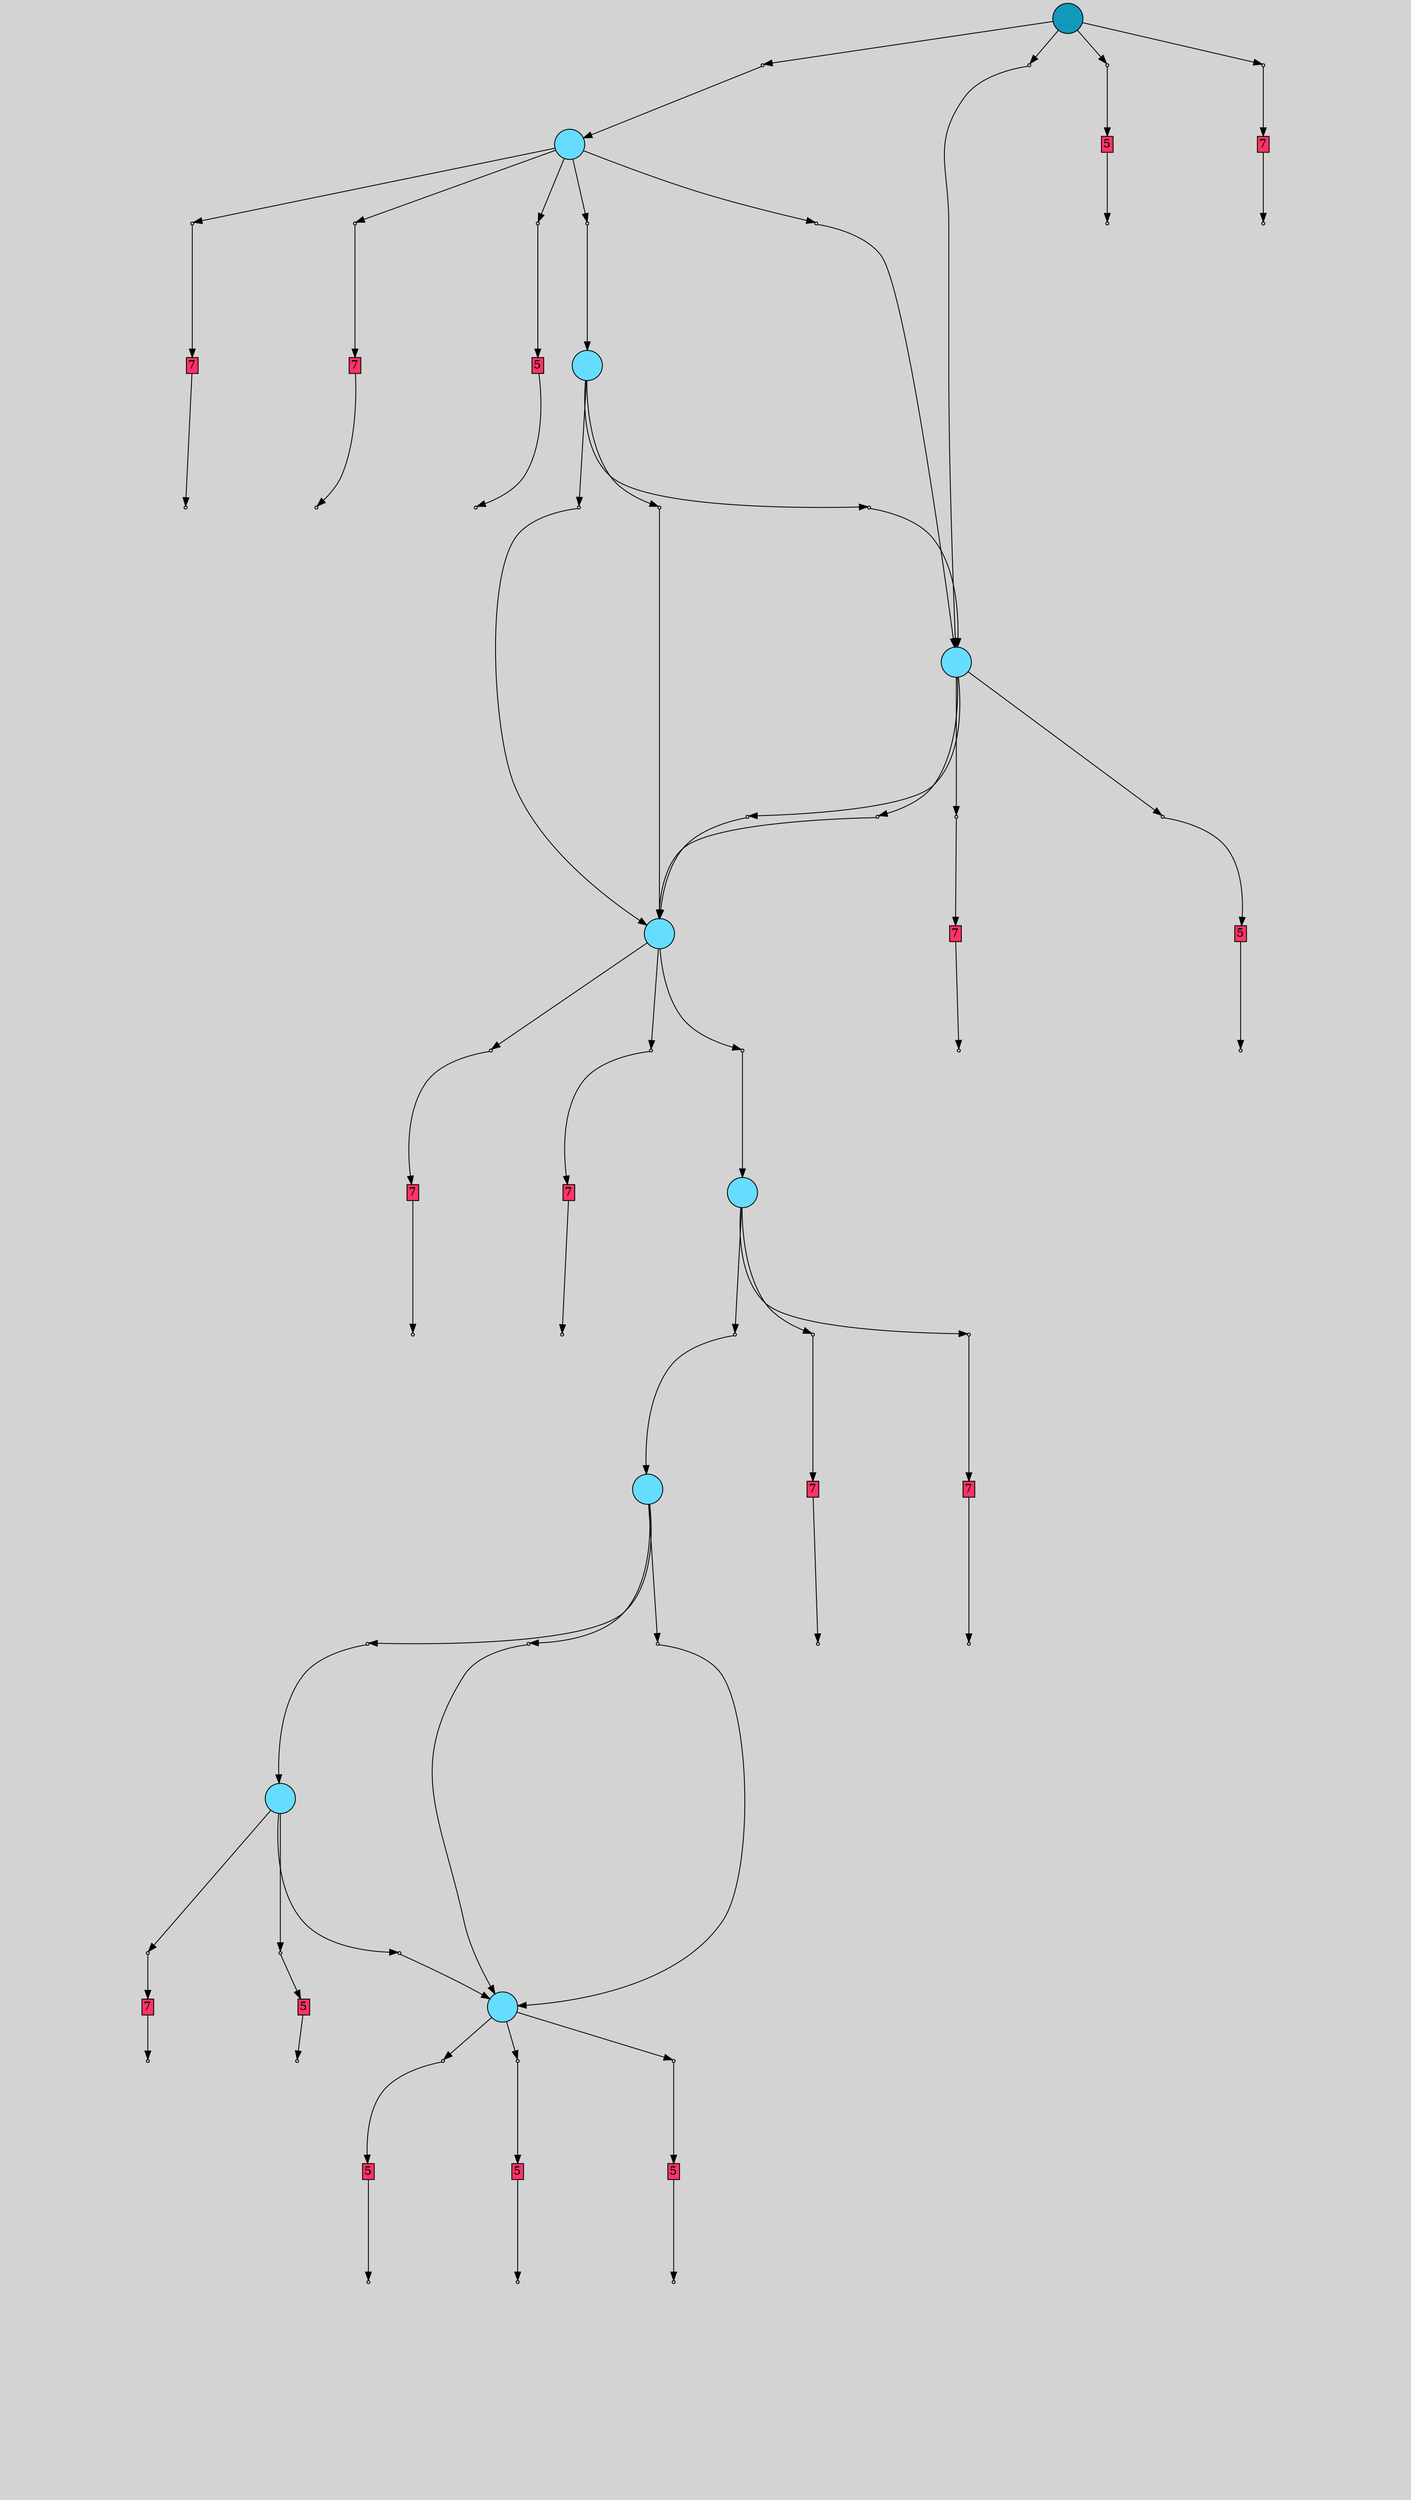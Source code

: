 // File exported with GEGELATI v1.4.0
// On the 2025-07-15 13:47:20
// With the File::TPGGraphDotExporter
digraph{
	graph[pad = "0.212, 0.055" bgcolor = lightgray]
	node[shape=circle style = filled label = ""]
		T1163339 [fillcolor="#1199bb"]
		T1138639 [fillcolor="#66ddff"]
		A1163260 [fillcolor="#ff3366" shape=box margin=0.03 width=0 height=0 label="5"]
		T1007313 [fillcolor="#66ddff"]
		A1163340 [fillcolor="#ff3366" shape=box margin=0.03 width=0 height=0 label="7"]
		A1138839 [fillcolor="#ff3366" shape=box margin=0.03 width=0 height=0 label="5"]
		A1138840 [fillcolor="#ff3366" shape=box margin=0.03 width=0 height=0 label="7"]
		T1077557 [fillcolor="#66ddff"]
		A1138841 [fillcolor="#ff3366" shape=box margin=0.03 width=0 height=0 label="7"]
		T471345 [fillcolor="#66ddff"]
		A1007523 [fillcolor="#ff3366" shape=box margin=0.03 width=0 height=0 label="7"]
		A1007524 [fillcolor="#ff3366" shape=box margin=0.03 width=0 height=0 label="5"]
		A470709 [fillcolor="#ff3366" shape=box margin=0.03 width=0 height=0 label="7"]
		T470171 [fillcolor="#66ddff"]
		A471511 [fillcolor="#ff3366" shape=box margin=0.03 width=0 height=0 label="7"]
		A470338 [fillcolor="#ff3366" shape=box margin=0.03 width=0 height=0 label="7"]
		T412775 [fillcolor="#66ddff"]
		A470339 [fillcolor="#ff3366" shape=box margin=0.03 width=0 height=0 label="7"]
		T204375 [fillcolor="#66ddff"]
		T311262 [fillcolor="#66ddff"]
		A15208 [fillcolor="#ff3366" shape=box margin=0.03 width=0 height=0 label="5"]
		A139556 [fillcolor="#ff3366" shape=box margin=0.03 width=0 height=0 label="5"]
		A146470 [fillcolor="#ff3366" shape=box margin=0.03 width=0 height=0 label="5"]
		A309446 [fillcolor="#ff3366" shape=box margin=0.03 width=0 height=0 label="7"]
		A311428 [fillcolor="#ff3366" shape=box margin=0.03 width=0 height=0 label="5"]
		P4931442 [fillcolor="#cccccc" shape=point label="0"] //
		I4931442 [shape=box style=invis label="16|5&0|5#1|2&#92;n16|0&0|20#1|10&#92;n"] //0.098748|0.165603|-0.271690|0.602942|
		P4931442 -> I4931442[style=invis]
		T1163339 -> P4931442 -> T1138639
		P4931443 [fillcolor="#cccccc" shape=point label="0"] //
		I4931443 [shape=box style=invis label="19|0&1|16#0|15&#92;n5|0&0|15#1|17&#92;n13|7&1|13#0|0&#92;n9|11&0|7#1|8&#92;n1|0&0|26#1|23&#92;n"] //-0.190346|0.728601|-0.553394|-0.522872|-0.162743|-0.068462|-0.039735|0.265577|0.898294|0.111343|
		P4931443 -> I4931443[style=invis]
		A1163260 [fillcolor="#ff3366" shape=box margin=0.03 width=0 height=0 label="5"]
		T1163339 -> P4931443 -> A1163260
		P4931444 [fillcolor="#cccccc" shape=point label="0"] //
		I4931444 [shape=box style=invis label="10|13&1|9#1|6&#92;n11|5&1|11#0|13&#92;n14|5&0|20#1|3&#92;n16|5&0|5#1|18&#92;n16|0&0|20#1|10&#92;n"] //-0.763563|0.369499|0.033681|0.201614|-0.070414|0.949955|0.098748|0.165603|-0.271690|0.602942|
		P4931444 -> I4931444[style=invis]
		T1163339 -> P4931444 -> T1007313
		P4931445 [fillcolor="#cccccc" shape=point label="0"] //
		I4931445 [shape=box style=invis label="7|3&1|16#0|13&#92;n8|1&0|18#1|4&#92;n13|2&0|12#0|16&#92;n4|2&0|17#1|6&#92;n9|5&0|2#1|5&#92;n16|5&0|5#1|2&#92;n16|0&0|20#1|10&#92;n"] //0.122715|-0.416123|0.588722|-0.495911|-0.756473|-0.665196|-0.229919|-0.708083|0.996294|0.484488|0.214927|0.165603|-0.498705|0.602942|
		P4931445 -> I4931445[style=invis]
		A1163340 [fillcolor="#ff3366" shape=box margin=0.03 width=0 height=0 label="7"]
		T1163339 -> P4931445 -> A1163340
		P4931446 [fillcolor="#cccccc" shape=point label="0"] //
		I4931446 [shape=box style=invis label="16|5&0|5#1|2&#92;n16|0&0|20#1|10&#92;n"] //0.098748|0.165603|-0.271690|0.602942|
		P4931446 -> I4931446[style=invis]
		A1138839 [fillcolor="#ff3366" shape=box margin=0.03 width=0 height=0 label="5"]
		T1138639 -> P4931446 -> A1138839
		P4931447 [fillcolor="#cccccc" shape=point label="0"] //
		I4931447 [shape=box style=invis label="16|0&1|13#0|10&#92;n"] //0.330755|-0.127837|
		P4931447 -> I4931447[style=invis]
		A1138840 [fillcolor="#ff3366" shape=box margin=0.03 width=0 height=0 label="7"]
		T1138639 -> P4931447 -> A1138840
		P4931448 [fillcolor="#cccccc" shape=point label="0"] //
		I4931448 [shape=box style=invis label="6|5&0|5#1|2&#92;n16|0&0|20#1|13&#92;n"] //0.214927|0.165603|-0.498705|0.602942|
		P4931448 -> I4931448[style=invis]
		T1138639 -> P4931448 -> T1077557
		P4931449 [fillcolor="#cccccc" shape=point label="0"] //
		I4931449 [shape=box style=invis label="19|5&0|5#1|18&#92;n16|0&0|20#1|10&#92;n"] //0.098748|0.165603|-0.271690|0.602942|
		P4931449 -> I4931449[style=invis]
		T1138639 -> P4931449 -> T1007313
		P4931450 [fillcolor="#cccccc" shape=point label="0"] //
		I4931450 [shape=box style=invis label="16|5&0|5#0|2&#92;n15|3&0|20#0|12&#92;n6|7&1|10#0|2&#92;n0|3&0|3#1|3&#92;n12|5&0|3#0|22&#92;n16|0&0|20#1|13&#92;n"] //0.070468|0.165603|-0.258208|0.423771|-0.222665|-0.968628|-0.526819|0.604127|-0.993087|-0.420585|-0.513841|0.602942|
		P4931450 -> I4931450[style=invis]
		A1138841 [fillcolor="#ff3366" shape=box margin=0.03 width=0 height=0 label="7"]
		T1138639 -> P4931450 -> A1138841
		P4931451 [fillcolor="#cccccc" shape=point label="1"] //
		I4931451 [shape=box style=invis label="19|9&0|11#0|17&#92;n2|7&0|24#1|10&#92;n9|10&0|22#1|18&#92;n9|6&1|21#0|4&#92;n3|0&0|21#1|6&#92;n8|8&1|9#1|10&#92;n12|4&0|15#1|14&#92;n7|0&0|25#0|15&#92;n12|1&1|1#0|4&#92;n1|7&1|6#1|6&#92;n5|5&1|7#0|19&#92;n12|2&1|13#0|23&#92;n2|3&0|22#0|17&#92;n13|6&1|16#0|23&#92;n"] //-0.544923|-0.106585|-0.767742|-0.012542|-0.405045|0.044938|-0.381950|-0.386725|0.931621|-0.851344|-0.686789|-0.167595|0.546691|1.024206|-0.704062|-0.597455|-0.387002|0.938177|0.406276|0.351313|-0.612675|0.345033|-0.313272|-0.935931|0.743730|0.185763|-0.224774|-0.152272|
		P4931451 -> I4931451[style=invis]
		A1163260 -> P4931451
		P4931452 [fillcolor="#cccccc" shape=point label="0"] //
		I4931452 [shape=box style=invis label="16|5&0|5#1|2&#92;n16|0&0|20#1|10&#92;n4|0&1|26#0|0&#92;n"] //0.214927|0.165603|-0.498705|0.602942|-0.063361|-0.442445|
		P4931452 -> I4931452[style=invis]
		T1007313 -> P4931452 -> T471345
		P4931453 [fillcolor="#cccccc" shape=point label="0"] //
		I4931453 [shape=box style=invis label="16|5&0|5#0|2&#92;n15|3&0|20#0|12&#92;n6|7&1|10#0|2&#92;n0|3&0|3#1|3&#92;n12|5&0|3#0|22&#92;n16|0&0|20#1|13&#92;n"] //0.070468|0.165603|-0.258208|0.423771|-0.222665|-0.968628|-0.526819|0.604127|-0.993087|-0.420585|-0.513841|0.602942|
		P4931453 -> I4931453[style=invis]
		A1007523 [fillcolor="#ff3366" shape=box margin=0.03 width=0 height=0 label="7"]
		T1007313 -> P4931453 -> A1007523
		P4931454 [fillcolor="#cccccc" shape=point label="0"] //
		I4931454 [shape=box style=invis label="7|3&1|16#0|13&#92;n8|1&0|18#1|4&#92;n13|2&0|12#0|16&#92;n4|2&0|17#1|6&#92;n9|5&0|2#1|5&#92;n16|5&0|5#1|2&#92;n16|0&0|20#1|10&#92;n"] //0.122715|-0.416123|0.588722|-0.495911|-0.756473|-0.665196|-0.229919|-0.708083|0.996294|0.484488|0.214927|0.165603|-0.498705|0.602942|
		P4931454 -> I4931454[style=invis]
		T1007313 -> P4931454 -> T471345
		P4931455 [fillcolor="#cccccc" shape=point label="0"] //
		I4931455 [shape=box style=invis label="19|3&1|16#1|17&#92;n13|6&1|9#0|18&#92;n8|11&0|6#1|20&#92;n12|0&1|13#0|11&#92;n17|7&0|0#0|6&#92;n4|3&1|0#0|22&#92;n3|8&1|12#0|3&#92;n5|1&0|23#1|23&#92;n17|9&0|16#1|13&#92;n8|11&0|9#1|8&#92;n0|5&1|12#0|11&#92;n16|5&0|5#1|20&#92;n16|0&0|20#1|22&#92;n"] //0.474835|0.708623|-0.878885|0.012154|0.522692|-0.665775|-0.769583|-0.361061|-0.865623|0.084989|-0.724380|0.393210|-0.500543|-0.287819|0.184565|-0.691016|-0.672365|0.240249|0.729000|-0.229610|-0.777463|-0.556790|0.214927|0.165603|-0.906724|0.602942|
		P4931455 -> I4931455[style=invis]
		A1007524 [fillcolor="#ff3366" shape=box margin=0.03 width=0 height=0 label="5"]
		T1007313 -> P4931455 -> A1007524
		P4931456 [fillcolor="#cccccc" shape=point label="1"] //
		I4931456 [shape=box style=invis label="5|10&1|18#1|18&#92;n14|6&1|10#0|25&#92;n13|5&1|9#1|13&#92;n15|9&0|20#1|11&#92;n19|3&0|21#0|15&#92;n19|1&1|10#1|26&#92;n17|0&0|3#1|12&#92;n17|13&1|26#1|3&#92;n16|11&0|13#0|16&#92;n14|6&0|24#0|0&#92;n11|4&0|11#1|3&#92;n3|3&1|20#1|25&#92;n18|0&1|25#0|8&#92;n16|7&0|1#1|14&#92;n0|1&1|1#1|16&#92;n3|5&0|21#1|1&#92;n4|2&1|0#1|10&#92;n"] //0.565482|-0.854649|-0.188262|0.781055|-0.401148|-0.040665|0.806107|-0.314092|0.712071|0.391806|-0.666326|-0.632479|0.416379|-0.559789|-0.789493|0.079934|1.140555|0.673208|-0.369026|-0.075628|-0.789016|-1.032344|0.328127|0.364942|0.450719|-0.176192|-0.260256|0.628755|0.854755|-0.682542|-0.113698|-0.388579|-0.935293|0.436387|
		P4931456 -> I4931456[style=invis]
		A1163340 -> P4931456
		P4931457 [fillcolor="#cccccc" shape=point label="1"] //
		I4931457 [shape=box style=invis label="19|11&0|12#0|10&#92;n6|10&1|9#1|17&#92;n10|2&1|14#1|3&#92;n8|6&1|10#0|8&#92;n14|0&0|11#0|6&#92;n18|7&0|6#0|1&#92;n17|5&1|10#0|26&#92;n11|1&0|10#0|0&#92;n3|1&1|12#0|1&#92;n14|2&1|16#0|2&#92;n3|3&0|0#1|24&#92;n19|4&1|22#0|15&#92;n9|6&1|15#1|26&#92;n"] //-0.577505|-0.928057|-0.140631|-0.700932|0.113374|-0.529011|-0.524387|-0.516836|-0.336171|0.819171|-0.116358|0.099015|0.492632|0.550061|0.526716|-0.963335|-0.571810|-0.092088|-0.204257|0.978989|0.639369|0.371257|-0.202171|-0.469772|0.778839|0.232993|
		P4931457 -> I4931457[style=invis]
		A1138839 -> P4931457
		P4931458 [fillcolor="#cccccc" shape=point label="1"] //
		I4931458 [shape=box style=invis label="14|6&1|10#0|25&#92;n7|6&0|6#1|24&#92;n3|3&1|20#1|25&#92;n18|11&0|18#1|13&#92;n12|9&1|10#0|26&#92;n19|3&0|21#0|15&#92;n17|0&0|3#1|12&#92;n17|13&1|26#1|3&#92;n16|11&0|13#0|16&#92;n14|6&0|24#0|0&#92;n11|4&0|11#1|3&#92;n16|14&0|26#1|15&#92;n4|3&0|14#0|6&#92;n1|7&1|13#0|18&#92;n18|0&1|25#0|8&#92;n3|5&0|21#1|1&#92;n13|1&1|6#0|22&#92;n16|7&0|1#1|14&#92;n4|2&1|0#1|10&#92;n"] //-0.188262|0.781055|-0.635181|0.352446|0.328127|0.364942|-0.605428|-0.146919|2.380894|0.176242|0.712071|0.391806|-0.733945|-0.559789|-0.789493|0.079934|1.140555|0.673208|-0.369026|-0.075628|-0.789016|-1.032344|-0.967052|-0.771350|-0.580020|0.000973|0.742700|0.563279|0.450719|-0.176192|-0.113698|-0.388579|-0.690977|-0.816374|-0.260256|0.628755|-0.935293|0.436387|
		P4931458 -> I4931458[style=invis]
		A1138840 -> P4931458
		P4931459 [fillcolor="#cccccc" shape=point label="0"] //
		I4931459 [shape=box style=invis label="16|5&0|5#1|2&#92;n16|0&0|20#1|10&#92;n"] //0.214927|0.165603|-0.498705|0.602942|
		P4931459 -> I4931459[style=invis]
		T1077557 -> P4931459 -> T471345
		P4931460 [fillcolor="#cccccc" shape=point label="0"] //
		I4931460 [shape=box style=invis label="16|5&0|5#1|2&#92;n16|0&0|20#1|10&#92;n"] //0.214927|0.165603|-0.498705|0.602942|
		P4931460 -> I4931460[style=invis]
		T1077557 -> P4931460 -> T471345
		P4931461 [fillcolor="#cccccc" shape=point label="0"] //
		I4931461 [shape=box style=invis label="16|5&0|5#1|2&#92;n16|0&0|20#1|10&#92;n"] //0.098748|0.165603|-0.271690|0.602942|
		P4931461 -> I4931461[style=invis]
		T1077557 -> P4931461 -> T1007313
		P4931462 [fillcolor="#cccccc" shape=point label="1"] //
		I4931462 [shape=box style=invis label="5|10&1|18#1|18&#92;n14|6&1|10#0|25&#92;n15|14&1|3#1|22&#92;n5|8&1|2#0|19&#92;n17|13&1|26#1|3&#92;n1|11&0|23#0|14&#92;n12|9&1|6#0|26&#92;n19|3&0|21#0|15&#92;n19|1&1|10#1|26&#92;n17|0&0|3#1|12&#92;n16|11&0|13#0|16&#92;n14|6&0|24#0|0&#92;n11|4&0|11#1|3&#92;n3|3&1|20#1|25&#92;n18|0&1|25#0|8&#92;n16|7&0|1#1|14&#92;n0|1&1|1#1|16&#92;n3|5&0|21#1|1&#92;n4|2&1|0#1|10&#92;n"] //0.565482|-0.854649|-0.188262|0.781055|0.362626|-0.680229|-0.731060|-0.148897|-0.789493|0.079934|0.003441|0.950216|2.380894|0.176242|0.712071|0.391806|-0.666326|-0.632479|0.416379|-0.559789|1.140555|0.673208|-0.369026|-0.075628|-0.789016|-1.032344|0.328127|0.364942|0.450719|-0.176192|-0.260256|0.628755|0.854755|-0.682542|-0.113698|-0.388579|-0.935293|0.436387|
		P4931462 -> I4931462[style=invis]
		A1138841 -> P4931462
		P4931463 [fillcolor="#cccccc" shape=point label="0"] //
		I4931463 [shape=box style=invis label="17|11&1|25#0|26&#92;n11|0&0|11#1|13&#92;n"] //0.127916|-0.869562|0.431868|0.274315|
		P4931463 -> I4931463[style=invis]
		A470709 [fillcolor="#ff3366" shape=box margin=0.03 width=0 height=0 label="7"]
		T471345 -> P4931463 -> A470709
		P4931464 [fillcolor="#cccccc" shape=point label="0"] //
		I4931464 [shape=box style=invis label="6|5&0|5#1|2&#92;n16|0&0|20#1|13&#92;n"] //0.214927|0.165603|-0.498705|0.602942|
		P4931464 -> I4931464[style=invis]
		T471345 -> P4931464 -> T470171
		P4931465 [fillcolor="#cccccc" shape=point label="0"] //
		I4931465 [shape=box style=invis label="12|5&1|24#1|1&#92;n16|0&0|20#1|13&#92;n"] //0.537346|0.757425|-0.498705|0.602942|
		P4931465 -> I4931465[style=invis]
		A471511 [fillcolor="#ff3366" shape=box margin=0.03 width=0 height=0 label="7"]
		T471345 -> P4931465 -> A471511
		P4931466 [fillcolor="#cccccc" shape=point label="1"] //
		I4931466 [shape=box style=invis label="5|10&1|18#1|18&#92;n14|6&1|10#0|25&#92;n13|5&1|9#1|13&#92;n15|9&0|20#1|11&#92;n19|3&0|21#0|15&#92;n19|1&1|10#1|26&#92;n17|0&0|3#1|12&#92;n17|13&1|26#1|3&#92;n16|11&0|13#0|16&#92;n14|6&0|24#0|0&#92;n11|4&0|11#1|3&#92;n3|3&1|20#1|25&#92;n18|0&1|25#0|8&#92;n16|7&0|1#1|14&#92;n0|1&1|1#1|16&#92;n3|5&0|21#1|1&#92;n4|2&1|0#1|10&#92;n"] //0.565482|-0.854649|-0.188262|0.781055|-0.401148|-0.040665|0.806107|-0.314092|0.712071|0.391806|-0.666326|-0.632479|0.416379|-0.559789|-0.789493|0.079934|1.140555|0.673208|-0.369026|-0.075628|-0.789016|-1.032344|0.328127|0.364942|0.450719|-0.176192|-0.260256|0.628755|0.854755|-0.682542|-0.113698|-0.388579|-0.935293|0.436387|
		P4931466 -> I4931466[style=invis]
		A1007523 -> P4931466
		P4931467 [fillcolor="#cccccc" shape=point label="1"] //
		I4931467 [shape=box style=invis label="3|0&0|19#1|24&#92;n7|3&0|15#1|18&#92;n16|7&0|10#0|14&#92;n5|6&1|20#1|19&#92;n10|2&1|14#1|3&#92;n11|1&0|10#0|0&#92;n10|5&0|6#0|1&#92;n4|1&0|22#0|3&#92;n5|0&0|2#0|20&#92;n19|4&1|22#0|15&#92;n15|7&1|10#1|25&#92;n14|2&1|16#0|2&#92;n3|3&0|0#1|24&#92;n18|6&1|17#1|12&#92;n"] //0.944551|0.056220|-0.659080|-0.317256|0.136782|0.434479|0.476214|0.147752|0.113374|-0.529011|0.526716|-0.963335|0.003965|-0.410102|0.110159|-0.890598|-0.769509|0.417039|-0.202171|-0.469772|-0.885997|-0.551744|-0.204257|0.978989|0.639369|0.371257|-0.424326|0.105365|
		P4931467 -> I4931467[style=invis]
		A1007524 -> P4931467
		P4931468 [fillcolor="#cccccc" shape=point label="1"] //
		I4931468 [shape=box style=invis label="3|5&1|2#1|9&#92;n14|13&1|5#0|5&#92;n7|14&1|24#0|19&#92;n13|5&1|9#0|13&#92;n15|9&0|20#1|11&#92;n9|2&0|14#1|26&#92;n1|8&0|9#1|20&#92;n18|6&0|2#1|24&#92;n19|1&1|10#1|26&#92;n2|4&0|6#1|22&#92;n13|6&1|15#0|8&#92;n12|7&1|11#1|25&#92;n18|9&1|25#0|8&#92;n0|0&0|23#0|9&#92;n14|12&0|22#1|21&#92;n15|14&1|3#1|22&#92;n8|5&0|12#1|18&#92;n4|3&0|14#0|22&#92;n4|2&1|0#1|10&#92;n"] //-0.231827|0.225319|-0.724956|0.847577|-0.739356|0.763450|-0.401148|-0.040665|0.806107|-0.314092|0.810735|-0.641191|-0.471180|-0.347167|-0.580759|-0.766839|-0.666326|-0.632479|0.958395|0.332020|-0.690481|-0.184463|0.769837|-0.816703|0.450719|-0.176192|0.909878|-0.902131|0.625270|-0.946764|0.362626|-0.680229|0.805628|-0.109450|-0.580020|0.000973|-0.935293|0.436387|
		P4931468 -> I4931468[style=invis]
		A470709 -> P4931468
		P4931469 [fillcolor="#cccccc" shape=point label="0"] //
		I4931469 [shape=box style=invis label="16|5&0|5#0|2&#92;n15|3&0|20#0|12&#92;n6|7&1|10#0|2&#92;n0|3&0|3#1|3&#92;n12|5&0|3#0|22&#92;n16|0&0|20#1|13&#92;n"] //0.070468|0.165603|-0.258208|0.423771|-0.222665|-0.968628|-0.526819|0.604127|-0.993087|-0.420585|-0.513841|0.602942|
		P4931469 -> I4931469[style=invis]
		A470338 [fillcolor="#ff3366" shape=box margin=0.03 width=0 height=0 label="7"]
		T470171 -> P4931469 -> A470338
		P4931470 [fillcolor="#cccccc" shape=point label="0"] //
		I4931470 [shape=box style=invis label="16|5&0|5#1|2&#92;n16|0&0|20#1|13&#92;n"] //0.111482|0.165603|-0.416188|0.602942|
		P4931470 -> I4931470[style=invis]
		T470171 -> P4931470 -> T412775
		P4931471 [fillcolor="#cccccc" shape=point label="0"] //
		I4931471 [shape=box style=invis label="16|5&0|5#0|2&#92;n15|3&0|20#0|12&#92;n6|7&1|10#0|2&#92;n0|3&0|3#1|3&#92;n12|5&0|3#0|22&#92;n16|0&0|20#1|13&#92;n"] //0.070468|0.165603|-0.258208|0.423771|-0.222665|-0.968628|-0.526819|0.604127|-0.993087|-0.420585|-0.513841|0.602942|
		P4931471 -> I4931471[style=invis]
		A470339 [fillcolor="#ff3366" shape=box margin=0.03 width=0 height=0 label="7"]
		T470171 -> P4931471 -> A470339
		P4931472 [fillcolor="#cccccc" shape=point label="1"] //
		I4931472 [shape=box style=invis label="10|14&0|25#0|19&#92;n19|11&0|14#0|8&#92;n3|10&0|11#0|26&#92;n19|1&1|10#1|26&#92;n15|13&1|20#0|23&#92;n16|11&0|13#0|16&#92;n11|4&0|11#1|3&#92;n8|12&1|3#1|10&#92;n12|13&0|10#1|12&#92;n4|6&1|11#1|19&#92;n19|3&0|21#0|15&#92;n17|6&1|7#0|18&#92;n16|8&1|11#1|2&#92;n1|2&0|23#0|13&#92;n14|0&1|10#0|17&#92;n9|7&1|2#0|6&#92;n8|5&0|12#1|18&#92;n4|2&1|0#1|10&#92;n"] //0.637760|0.607753|-0.069934|-0.222907|0.701011|-0.808875|-0.666326|-0.632479|0.211001|-0.062191|1.140555|0.673208|-0.789016|-1.032344|0.577820|-0.657733|-0.146315|0.167327|-0.789931|0.875664|0.712071|0.391806|-1.369439|0.524522|0.429711|-0.172759|0.502000|-0.482086|0.821281|0.752936|-0.033288|-0.017464|0.805628|-0.109450|-0.935293|0.436387|
		P4931472 -> I4931472[style=invis]
		A471511 -> P4931472
		P4931473 [fillcolor="#cccccc" shape=point label="1"] //
		I4931473 [shape=box style=invis label="5|10&1|18#1|18&#92;n14|6&1|10#0|25&#92;n1|13&1|11#1|4&#92;n13|5&1|9#0|13&#92;n15|9&1|17#0|21&#92;n14|13&1|11#0|5&#92;n19|3&0|21#0|15&#92;n17|0&0|3#1|12&#92;n4|11&1|25#1|14&#92;n7|1&0|11#0|1&#92;n16|11&0|13#0|16&#92;n14|6&0|24#0|0&#92;n11|4&0|11#1|3&#92;n1|11&0|19#0|6&#92;n19|5&0|26#1|20&#92;n18|0&1|25#0|8&#92;n16|7&0|1#1|14&#92;n6|3&1|2#1|21&#92;n4|2&1|0#1|10&#92;n"] //0.565482|-0.854649|-0.188262|0.781055|-0.812021|-0.266517|-0.401148|-0.040665|-0.283028|-0.736950|-0.688519|0.847577|0.712071|0.391806|-0.733945|-0.559789|0.969872|-0.568038|-0.953618|-0.998029|1.140555|0.673208|-0.369026|-0.075628|-0.789016|-1.032344|0.243219|0.068964|-0.165357|-0.506411|0.450719|-0.176192|-0.260256|0.628755|0.752744|0.640091|-0.935293|0.436387|
		P4931473 -> I4931473[style=invis]
		A470338 -> P4931473
		P4931474 [fillcolor="#cccccc" shape=point label="0"] //
		I4931474 [shape=box style=invis label="5|5&1|20#1|11&#92;n16|5&0|5#1|2&#92;n16|0&0|20#1|13&#92;n"] //-0.493787|0.523050|0.111482|0.165603|-0.498705|0.602942|
		P4931474 -> I4931474[style=invis]
		T412775 -> P4931474 -> T204375
		P4931475 [fillcolor="#cccccc" shape=point label="0"] //
		I4931475 [shape=box style=invis label="16|5&0|5#1|2&#92;n16|0&0|20#1|22&#92;n"] //0.214927|0.165603|-0.498705|0.602942|
		P4931475 -> I4931475[style=invis]
		T412775 -> P4931475 -> T311262
		P4931476 [fillcolor="#cccccc" shape=point label="0"] //
		I4931476 [shape=box style=invis label="16|5&0|5#1|2&#92;n16|0&0|20#1|13&#92;n"] //0.342680|0.165603|-0.498705|0.602942|
		P4931476 -> I4931476[style=invis]
		T412775 -> P4931476 -> T204375
		P4931477 [fillcolor="#cccccc" shape=point label="1"] //
		I4931477 [shape=box style=invis label="5|10&1|18#1|18&#92;n14|6&1|10#0|25&#92;n1|13&1|11#1|4&#92;n13|5&1|9#0|13&#92;n15|9&0|20#1|11&#92;n19|3&0|21#0|15&#92;n19|1&1|10#1|26&#92;n17|0&0|3#1|12&#92;n17|13&1|26#1|3&#92;n16|11&0|13#0|16&#92;n14|6&0|24#0|0&#92;n11|4&0|11#1|3&#92;n16|14&0|26#1|15&#92;n4|3&0|14#0|6&#92;n18|0&1|25#0|8&#92;n3|5&0|21#1|1&#92;n16|7&0|1#1|14&#92;n4|2&1|0#1|10&#92;n"] //0.565482|-0.854649|-0.188262|0.781055|-0.812021|-0.266517|-0.401148|-0.040665|0.806107|-0.314092|0.712071|0.391806|-0.666326|-0.632479|-0.733945|-0.559789|-0.789493|0.079934|1.140555|0.673208|-0.369026|-0.075628|-0.789016|-1.032344|-0.967052|-0.771350|-0.580020|0.000973|0.450719|-0.176192|-0.113698|-0.388579|-0.260256|0.628755|-0.935293|0.436387|
		P4931477 -> I4931477[style=invis]
		A470339 -> P4931477
		P4931478 [fillcolor="#cccccc" shape=point label="0"] //
		I4931478 [shape=box style=invis label="16|5&0|20#1|2&#92;n16|0&0|20#1|18&#92;n"] //0.206267|0.165603|-0.300929|0.602942|
		P4931478 -> I4931478[style=invis]
		A15208 [fillcolor="#ff3366" shape=box margin=0.03 width=0 height=0 label="5"]
		T204375 -> P4931478 -> A15208
		P4931479 [fillcolor="#cccccc" shape=point label="0"] //
		I4931479 [shape=box style=invis label="16|5&0|10#1|2&#92;n16|0&0|20#1|1&#92;n"] //0.507193|0.165603|-0.359209|0.602942|
		P4931479 -> I4931479[style=invis]
		A139556 [fillcolor="#ff3366" shape=box margin=0.03 width=0 height=0 label="5"]
		T204375 -> P4931479 -> A139556
		P4931480 [fillcolor="#cccccc" shape=point label="0"] //
		I4931480 [shape=box style=invis label="9|1&0|15#1|22&#92;n10|0&0|16#1|15&#92;n"] //0.953560|0.415079|-0.016951|0.624862|
		P4931480 -> I4931480[style=invis]
		A146470 [fillcolor="#ff3366" shape=box margin=0.03 width=0 height=0 label="5"]
		T204375 -> P4931480 -> A146470
		P4931481 [fillcolor="#cccccc" shape=point label="0"] //
		I4931481 [shape=box style=invis label="16|5&0|5#1|2&#92;n16|0&0|20#1|13&#92;n"] //0.214927|0.165603|-0.498705|0.602942|
		P4931481 -> I4931481[style=invis]
		A309446 [fillcolor="#ff3366" shape=box margin=0.03 width=0 height=0 label="7"]
		T311262 -> P4931481 -> A309446
		P4931482 [fillcolor="#cccccc" shape=point label="0"] //
		I4931482 [shape=box style=invis label="16|5&1|15#0|5&#92;n16|5&0|5#1|2&#92;n16|0&0|20#1|13&#92;n"] //0.115376|-0.826149|0.214927|0.165603|-0.466144|0.602942|
		P4931482 -> I4931482[style=invis]
		A311428 [fillcolor="#ff3366" shape=box margin=0.03 width=0 height=0 label="5"]
		T311262 -> P4931482 -> A311428
		P4931483 [fillcolor="#cccccc" shape=point label="0"] //
		I4931483 [shape=box style=invis label="6|5&0|5#1|2&#92;n16|0&0|20#1|13&#92;n"] //0.214927|0.165603|-0.498705|0.602942|
		P4931483 -> I4931483[style=invis]
		T311262 -> P4931483 -> T204375
		P4931484 [fillcolor="#cccccc" shape=point label="1"] //
		I4931484 [shape=box style=invis label="16|0&1|23#0|17&#92;n12|3&0|0#1|9&#92;n4|0&1|13#1|16&#92;n5|4&0|3#0|2&#92;n2|6&0|19#1|20&#92;n7|11&0|9#1|8&#92;n12|4&0|15#1|14&#92;n1|0&0|6#0|18&#92;n19|6&1|20#1|2&#92;n19|2&1|13#0|23&#92;n17|1&1|23#0|19&#92;n5|5&1|7#0|19&#92;n1|3&1|8#1|3&#92;n10|7&0|11#0|9&#92;n"] //-0.352994|0.392675|-0.869185|0.978140|0.447513|-0.959979|0.201621|0.787051|-0.540787|-0.135045|-0.748726|-0.603077|0.546691|1.024206|0.412398|-0.794752|0.694222|-0.706040|-0.313272|-0.935931|-0.834158|0.440588|-0.612675|0.345033|-0.533151|-0.285338|0.476730|0.687172|
		P4931484 -> I4931484[style=invis]
		A15208 -> P4931484
		P4931485 [fillcolor="#cccccc" shape=point label="1"] //
		I4931485 [shape=box style=invis label="12|1&0|15#1|18&#92;n9|6&1|21#1|24&#92;n18|2&0|6#0|11&#92;n8|1&0|16#0|14&#92;n8|0&0|17#1|2&#92;n11|3&1|13#1|9&#92;n"] //-0.659080|-0.317256|0.379729|0.388078|-0.080320|0.099015|0.379895|-0.171462|0.713278|0.492676|0.142853|-0.088043|
		P4931485 -> I4931485[style=invis]
		A139556 -> P4931485
		P4931486 [fillcolor="#cccccc" shape=point label="1"] //
		I4931486 [shape=box style=invis label="3|0&0|19#1|12&#92;n18|6&1|1#1|26&#92;n8|14&1|7#1|8&#92;n0|11&1|16#1|22&#92;n12|4&1|20#1|17&#92;n4|3&0|15#0|14&#92;n11|7&0|26#1|14&#92;n4|1&0|22#0|3&#92;n14|0&0|11#0|6&#92;n18|2&0|6#0|1&#92;n5|2&0|17#0|12&#92;n3|3&0|0#1|24&#92;n"] //0.944551|0.056220|0.674338|0.899818|-0.156077|-0.690490|0.285721|-0.007637|-0.229026|-0.869440|0.711214|-0.085641|-0.740685|-0.504091|0.110159|-0.890598|-0.336171|0.819171|-0.080320|0.099015|0.050232|-0.848073|0.639369|0.371257|
		P4931486 -> I4931486[style=invis]
		A146470 -> P4931486
		P4931487 [fillcolor="#cccccc" shape=point label="1"] //
		I4931487 [shape=box style=invis label="8|6&1|20#0|23&#92;n16|7&1|15#1|10&#92;n7|3&1|14#0|7&#92;n17|0&0|6#1|22&#92;n17|1&0|22#0|17&#92;n12|10&0|16#0|0&#92;n6|14&1|18#0|24&#92;n12|8&0|10#1|16&#92;n9|4&0|15#1|26&#92;n19|2&0|14#1|5&#92;n13|5&0|8#1|22&#92;n9|1&1|25#1|25&#92;n"] //0.658334|0.894171|0.235676|-0.657733|-0.599457|0.915409|-0.985472|0.965913|-0.989997|-0.194799|1.341816|0.006353|-0.522553|0.472044|-0.355597|0.411592|0.710609|-0.037633|-0.515848|-0.240722|-0.829022|0.248569|-0.955032|-0.040135|
		P4931487 -> I4931487[style=invis]
		A309446 -> P4931487
		P4931488 [fillcolor="#cccccc" shape=point label="1"] //
		I4931488 [shape=box style=invis label="18|7&1|8#0|14&#92;n6|1&1|18#1|2&#92;n14|4&1|23#1|4&#92;n6|5&0|19#0|15&#92;n8|6&1|4#0|18&#92;n8|2&1|25#1|8&#92;n9|0&1|7#1|2&#92;n7|10&1|11#0|17&#92;n3|3&1|13#1|9&#92;n0|4&0|10#0|5&#92;n"] //-0.172538|-0.707435|0.674430|-0.164444|0.497906|-0.004919|-0.510222|-0.333793|-0.192881|-0.514894|-0.347902|-0.041616|0.459033|0.855255|-0.608622|-0.254538|-0.268416|-0.760036|-0.965100|-0.070929|
		P4931488 -> I4931488[style=invis]
		A311428 -> P4931488
}

